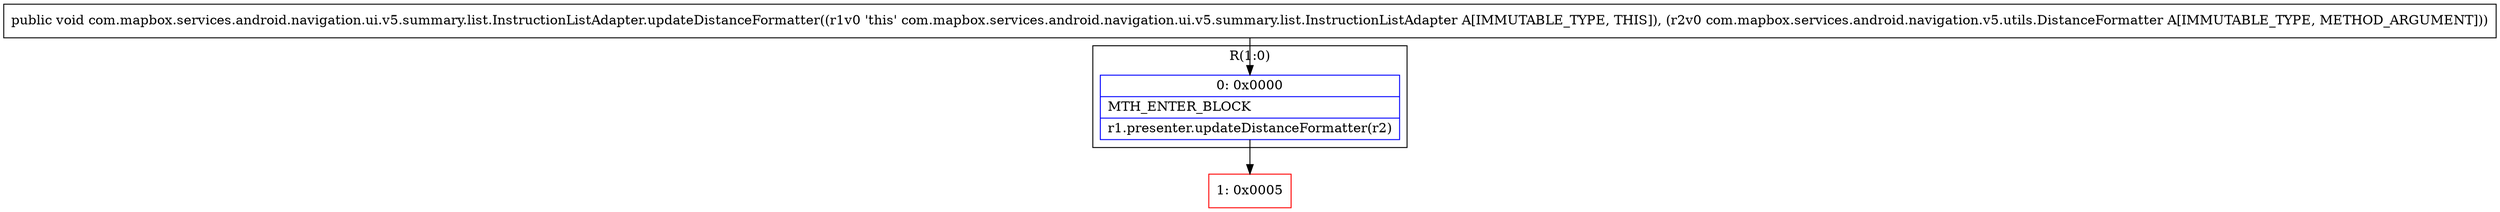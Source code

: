 digraph "CFG forcom.mapbox.services.android.navigation.ui.v5.summary.list.InstructionListAdapter.updateDistanceFormatter(Lcom\/mapbox\/services\/android\/navigation\/v5\/utils\/DistanceFormatter;)V" {
subgraph cluster_Region_593358839 {
label = "R(1:0)";
node [shape=record,color=blue];
Node_0 [shape=record,label="{0\:\ 0x0000|MTH_ENTER_BLOCK\l|r1.presenter.updateDistanceFormatter(r2)\l}"];
}
Node_1 [shape=record,color=red,label="{1\:\ 0x0005}"];
MethodNode[shape=record,label="{public void com.mapbox.services.android.navigation.ui.v5.summary.list.InstructionListAdapter.updateDistanceFormatter((r1v0 'this' com.mapbox.services.android.navigation.ui.v5.summary.list.InstructionListAdapter A[IMMUTABLE_TYPE, THIS]), (r2v0 com.mapbox.services.android.navigation.v5.utils.DistanceFormatter A[IMMUTABLE_TYPE, METHOD_ARGUMENT])) }"];
MethodNode -> Node_0;
Node_0 -> Node_1;
}

